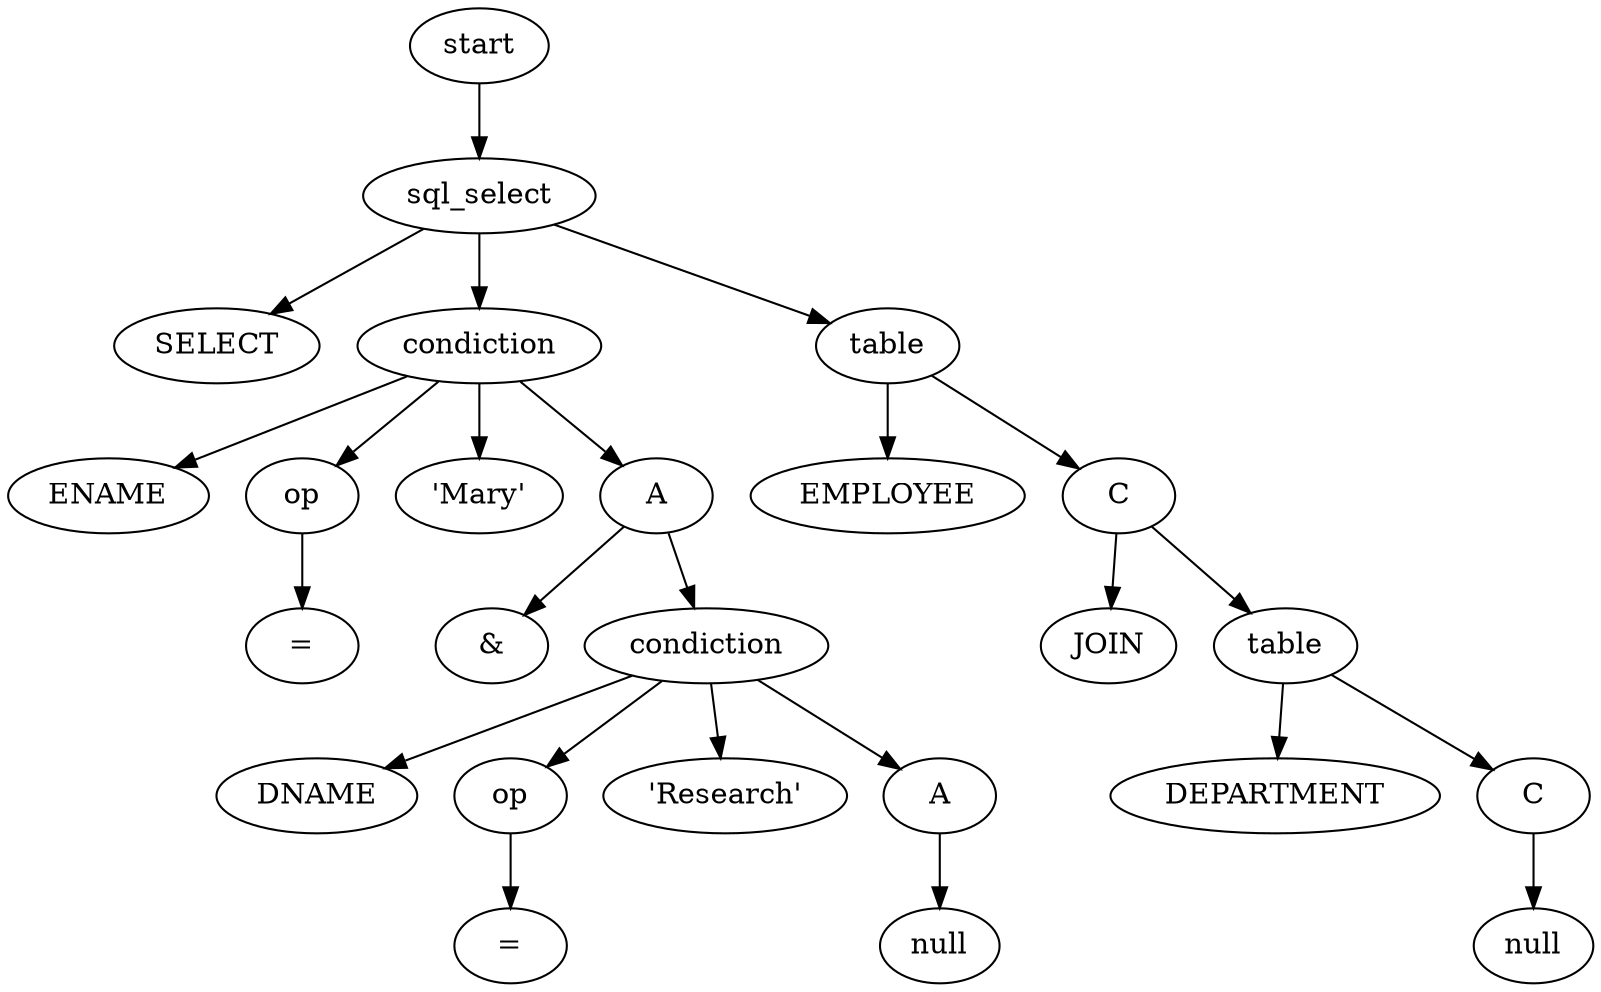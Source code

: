 // Tree
digraph {
	1 [label=start]
	2 [label=sql_select]
		1 -> 2
	3 [label=SELECT]
		2 -> 3
	4 [label=condiction]
		2 -> 4
	5 [label=table]
		2 -> 5
	6 [label=EMPLOYEE]
		5 -> 6
	7 [label=C]
		5 -> 7
	8 [label=JOIN]
		7 -> 8
	9 [label=table]
		7 -> 9
	10 [label=DEPARTMENT]
		9 -> 10
	11 [label=C]
		9 -> 11
	12 [label=null]
		11 -> 12
	13 [label=ENAME]
		4 -> 13
	14 [label=op]
		4 -> 14
	15 [label="'Mary'"]
		4 -> 15
	16 [label=A]
		4 -> 16
	17 [label="&"]
		16 -> 17
	18 [label=condiction]
		16 -> 18
	19 [label=DNAME]
		18 -> 19
	20 [label=op]
		18 -> 20
	21 [label="'Research'"]
		18 -> 21
	22 [label=A]
		18 -> 22
	23 [label=null]
		22 -> 23
	24 [label="="]
		20 -> 24
	25 [label="="]
		14 -> 25
}
